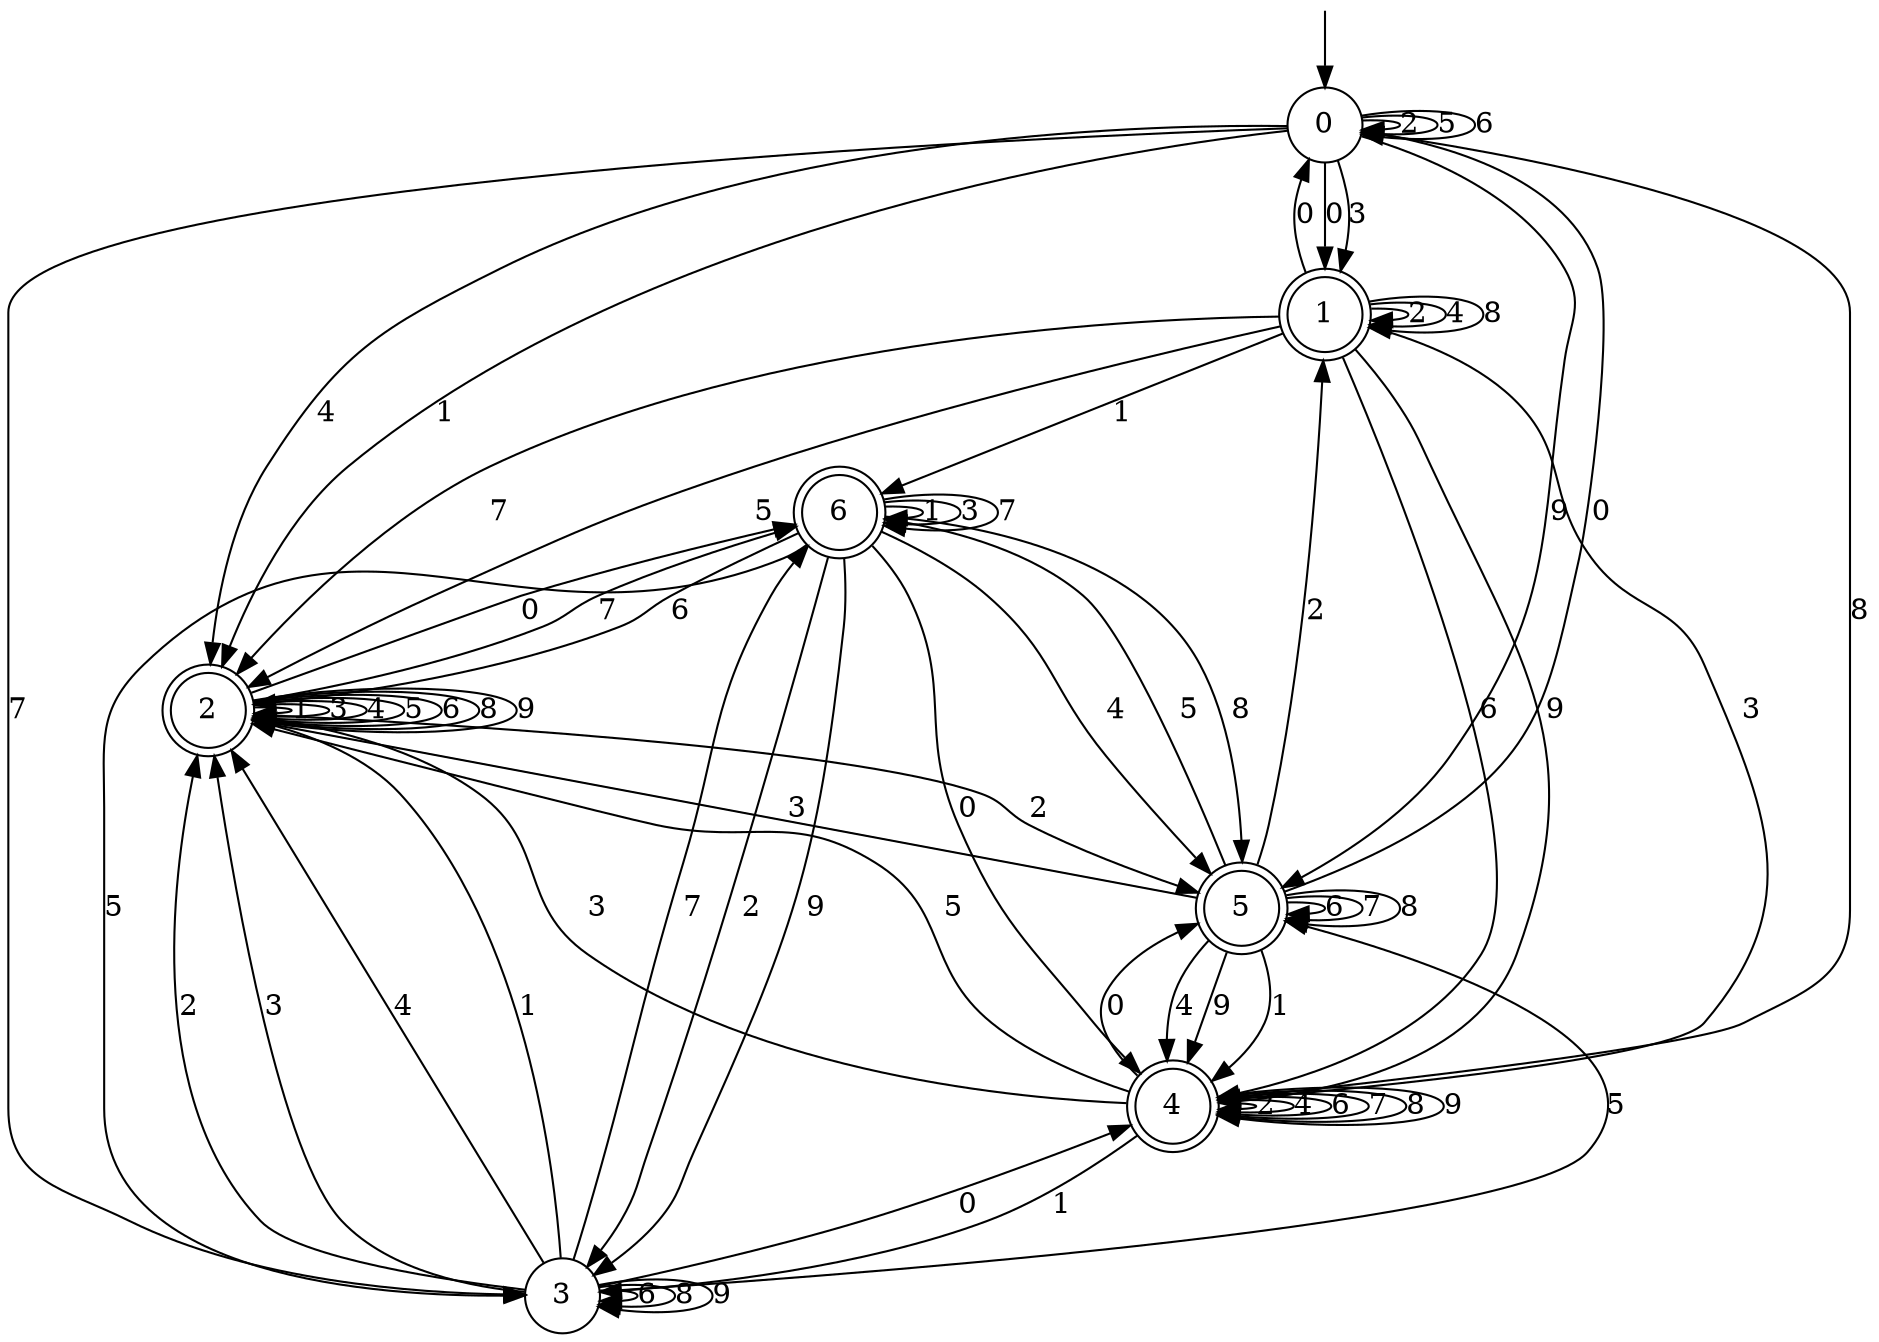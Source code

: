 digraph g {

	s0 [shape="circle" label="0"];
	s1 [shape="doublecircle" label="1"];
	s2 [shape="doublecircle" label="2"];
	s3 [shape="circle" label="3"];
	s4 [shape="doublecircle" label="4"];
	s5 [shape="doublecircle" label="5"];
	s6 [shape="doublecircle" label="6"];
	s0 -> s1 [label="0"];
	s0 -> s2 [label="1"];
	s0 -> s0 [label="2"];
	s0 -> s1 [label="3"];
	s0 -> s2 [label="4"];
	s0 -> s0 [label="5"];
	s0 -> s0 [label="6"];
	s0 -> s3 [label="7"];
	s0 -> s4 [label="8"];
	s0 -> s5 [label="9"];
	s1 -> s0 [label="0"];
	s1 -> s6 [label="1"];
	s1 -> s1 [label="2"];
	s1 -> s4 [label="3"];
	s1 -> s1 [label="4"];
	s1 -> s2 [label="5"];
	s1 -> s4 [label="6"];
	s1 -> s2 [label="7"];
	s1 -> s1 [label="8"];
	s1 -> s4 [label="9"];
	s2 -> s6 [label="0"];
	s2 -> s2 [label="1"];
	s2 -> s5 [label="2"];
	s2 -> s2 [label="3"];
	s2 -> s2 [label="4"];
	s2 -> s2 [label="5"];
	s2 -> s2 [label="6"];
	s2 -> s6 [label="7"];
	s2 -> s2 [label="8"];
	s2 -> s2 [label="9"];
	s3 -> s4 [label="0"];
	s3 -> s2 [label="1"];
	s3 -> s2 [label="2"];
	s3 -> s2 [label="3"];
	s3 -> s2 [label="4"];
	s3 -> s5 [label="5"];
	s3 -> s3 [label="6"];
	s3 -> s6 [label="7"];
	s3 -> s3 [label="8"];
	s3 -> s3 [label="9"];
	s4 -> s5 [label="0"];
	s4 -> s3 [label="1"];
	s4 -> s4 [label="2"];
	s4 -> s2 [label="3"];
	s4 -> s4 [label="4"];
	s4 -> s2 [label="5"];
	s4 -> s4 [label="6"];
	s4 -> s4 [label="7"];
	s4 -> s4 [label="8"];
	s4 -> s4 [label="9"];
	s5 -> s0 [label="0"];
	s5 -> s4 [label="1"];
	s5 -> s1 [label="2"];
	s5 -> s2 [label="3"];
	s5 -> s4 [label="4"];
	s5 -> s6 [label="5"];
	s5 -> s5 [label="6"];
	s5 -> s5 [label="7"];
	s5 -> s5 [label="8"];
	s5 -> s4 [label="9"];
	s6 -> s4 [label="0"];
	s6 -> s6 [label="1"];
	s6 -> s3 [label="2"];
	s6 -> s6 [label="3"];
	s6 -> s5 [label="4"];
	s6 -> s3 [label="5"];
	s6 -> s2 [label="6"];
	s6 -> s6 [label="7"];
	s6 -> s5 [label="8"];
	s6 -> s3 [label="9"];

__start0 [label="" shape="none" width="0" height="0"];
__start0 -> s0;

}
